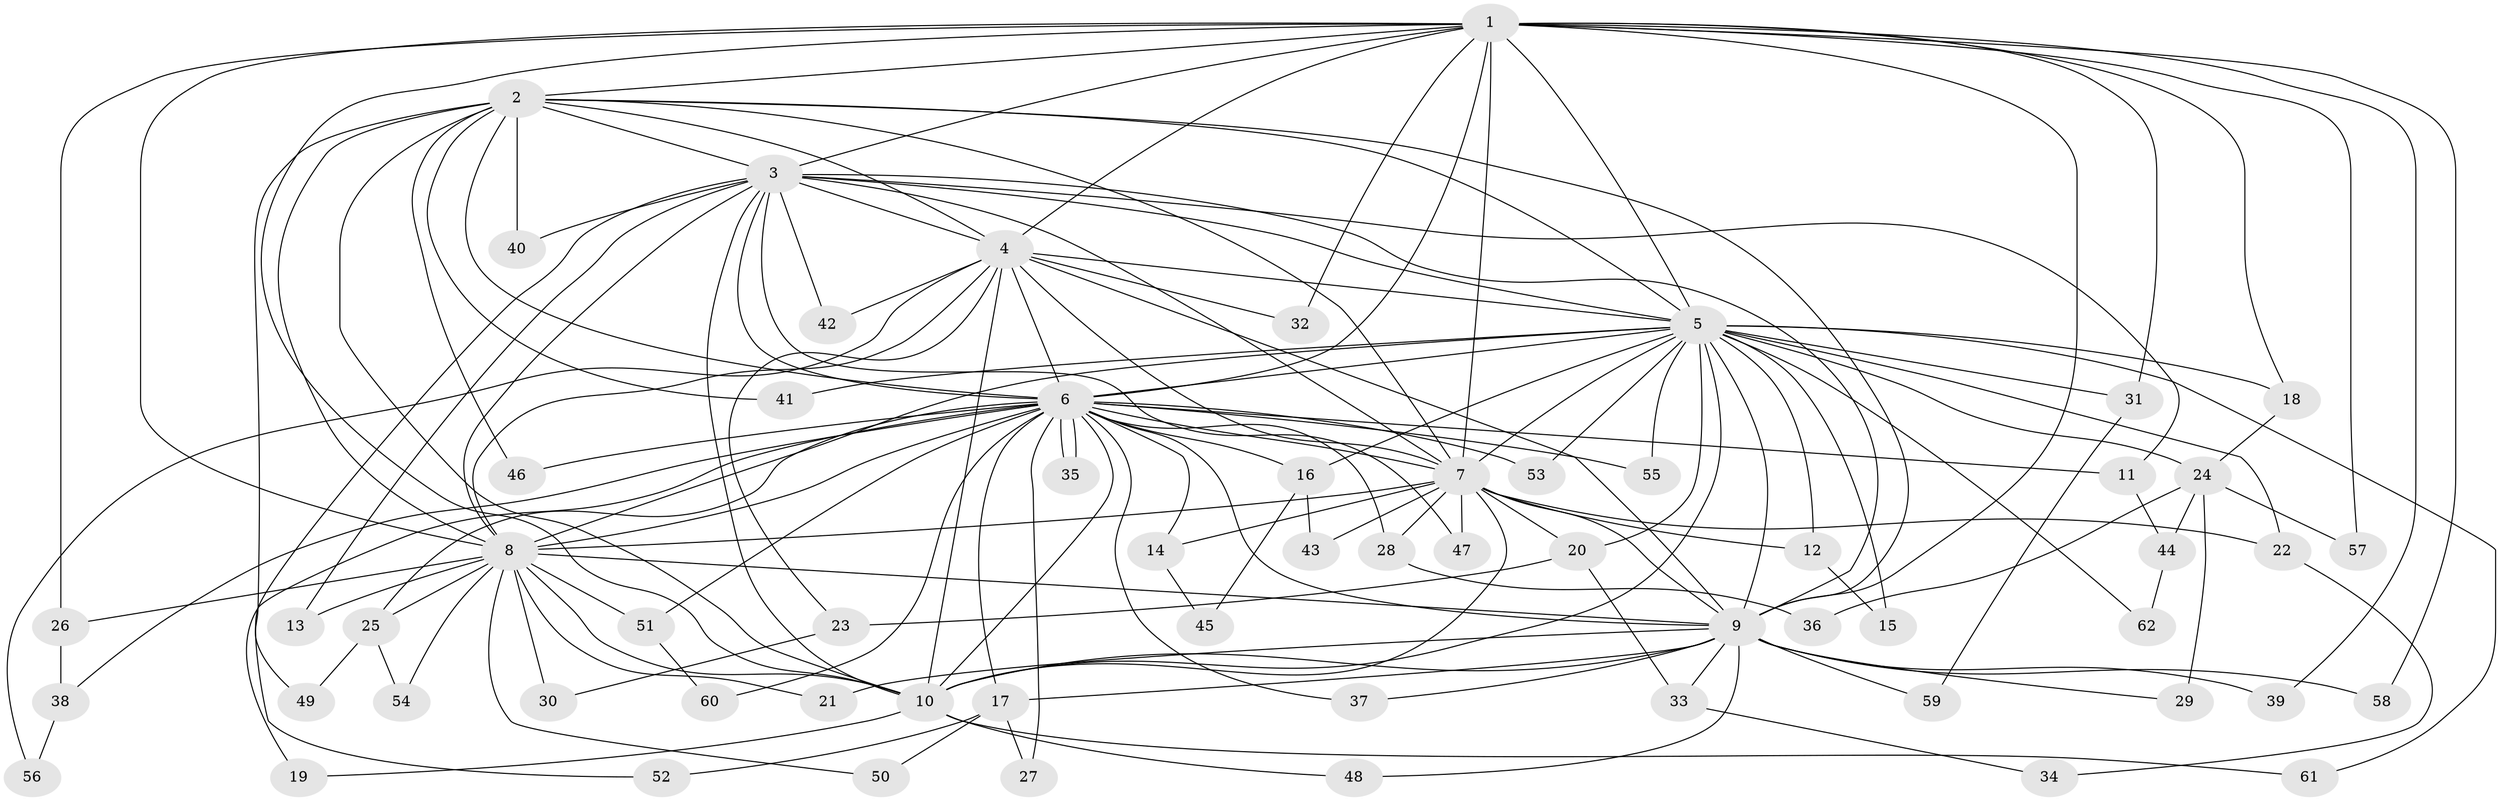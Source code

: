 // Generated by graph-tools (version 1.1) at 2025/35/03/09/25 02:35:12]
// undirected, 62 vertices, 149 edges
graph export_dot {
graph [start="1"]
  node [color=gray90,style=filled];
  1;
  2;
  3;
  4;
  5;
  6;
  7;
  8;
  9;
  10;
  11;
  12;
  13;
  14;
  15;
  16;
  17;
  18;
  19;
  20;
  21;
  22;
  23;
  24;
  25;
  26;
  27;
  28;
  29;
  30;
  31;
  32;
  33;
  34;
  35;
  36;
  37;
  38;
  39;
  40;
  41;
  42;
  43;
  44;
  45;
  46;
  47;
  48;
  49;
  50;
  51;
  52;
  53;
  54;
  55;
  56;
  57;
  58;
  59;
  60;
  61;
  62;
  1 -- 2;
  1 -- 3;
  1 -- 4;
  1 -- 5;
  1 -- 6;
  1 -- 7;
  1 -- 8;
  1 -- 9;
  1 -- 10;
  1 -- 18;
  1 -- 26;
  1 -- 31;
  1 -- 32;
  1 -- 39;
  1 -- 57;
  1 -- 58;
  2 -- 3;
  2 -- 4;
  2 -- 5;
  2 -- 6;
  2 -- 7;
  2 -- 8;
  2 -- 9;
  2 -- 10;
  2 -- 40;
  2 -- 41;
  2 -- 46;
  2 -- 49;
  3 -- 4;
  3 -- 5;
  3 -- 6;
  3 -- 7;
  3 -- 8;
  3 -- 9;
  3 -- 10;
  3 -- 11;
  3 -- 13;
  3 -- 40;
  3 -- 42;
  3 -- 47;
  3 -- 52;
  4 -- 5;
  4 -- 6;
  4 -- 7;
  4 -- 8;
  4 -- 9;
  4 -- 10;
  4 -- 23;
  4 -- 32;
  4 -- 42;
  4 -- 56;
  5 -- 6;
  5 -- 7;
  5 -- 8;
  5 -- 9;
  5 -- 10;
  5 -- 12;
  5 -- 15;
  5 -- 16;
  5 -- 18;
  5 -- 20;
  5 -- 22;
  5 -- 24;
  5 -- 31;
  5 -- 41;
  5 -- 53;
  5 -- 55;
  5 -- 61;
  5 -- 62;
  6 -- 7;
  6 -- 8;
  6 -- 9;
  6 -- 10;
  6 -- 11;
  6 -- 14;
  6 -- 16;
  6 -- 17;
  6 -- 19;
  6 -- 25;
  6 -- 27;
  6 -- 28;
  6 -- 35;
  6 -- 35;
  6 -- 37;
  6 -- 38;
  6 -- 46;
  6 -- 51;
  6 -- 53;
  6 -- 55;
  6 -- 60;
  7 -- 8;
  7 -- 9;
  7 -- 10;
  7 -- 12;
  7 -- 14;
  7 -- 20;
  7 -- 22;
  7 -- 28;
  7 -- 43;
  7 -- 47;
  8 -- 9;
  8 -- 10;
  8 -- 13;
  8 -- 21;
  8 -- 25;
  8 -- 26;
  8 -- 30;
  8 -- 50;
  8 -- 51;
  8 -- 54;
  9 -- 10;
  9 -- 17;
  9 -- 21;
  9 -- 29;
  9 -- 33;
  9 -- 37;
  9 -- 39;
  9 -- 48;
  9 -- 58;
  9 -- 59;
  10 -- 19;
  10 -- 48;
  10 -- 61;
  11 -- 44;
  12 -- 15;
  14 -- 45;
  16 -- 43;
  16 -- 45;
  17 -- 27;
  17 -- 50;
  17 -- 52;
  18 -- 24;
  20 -- 23;
  20 -- 33;
  22 -- 34;
  23 -- 30;
  24 -- 29;
  24 -- 36;
  24 -- 44;
  24 -- 57;
  25 -- 49;
  25 -- 54;
  26 -- 38;
  28 -- 36;
  31 -- 59;
  33 -- 34;
  38 -- 56;
  44 -- 62;
  51 -- 60;
}
